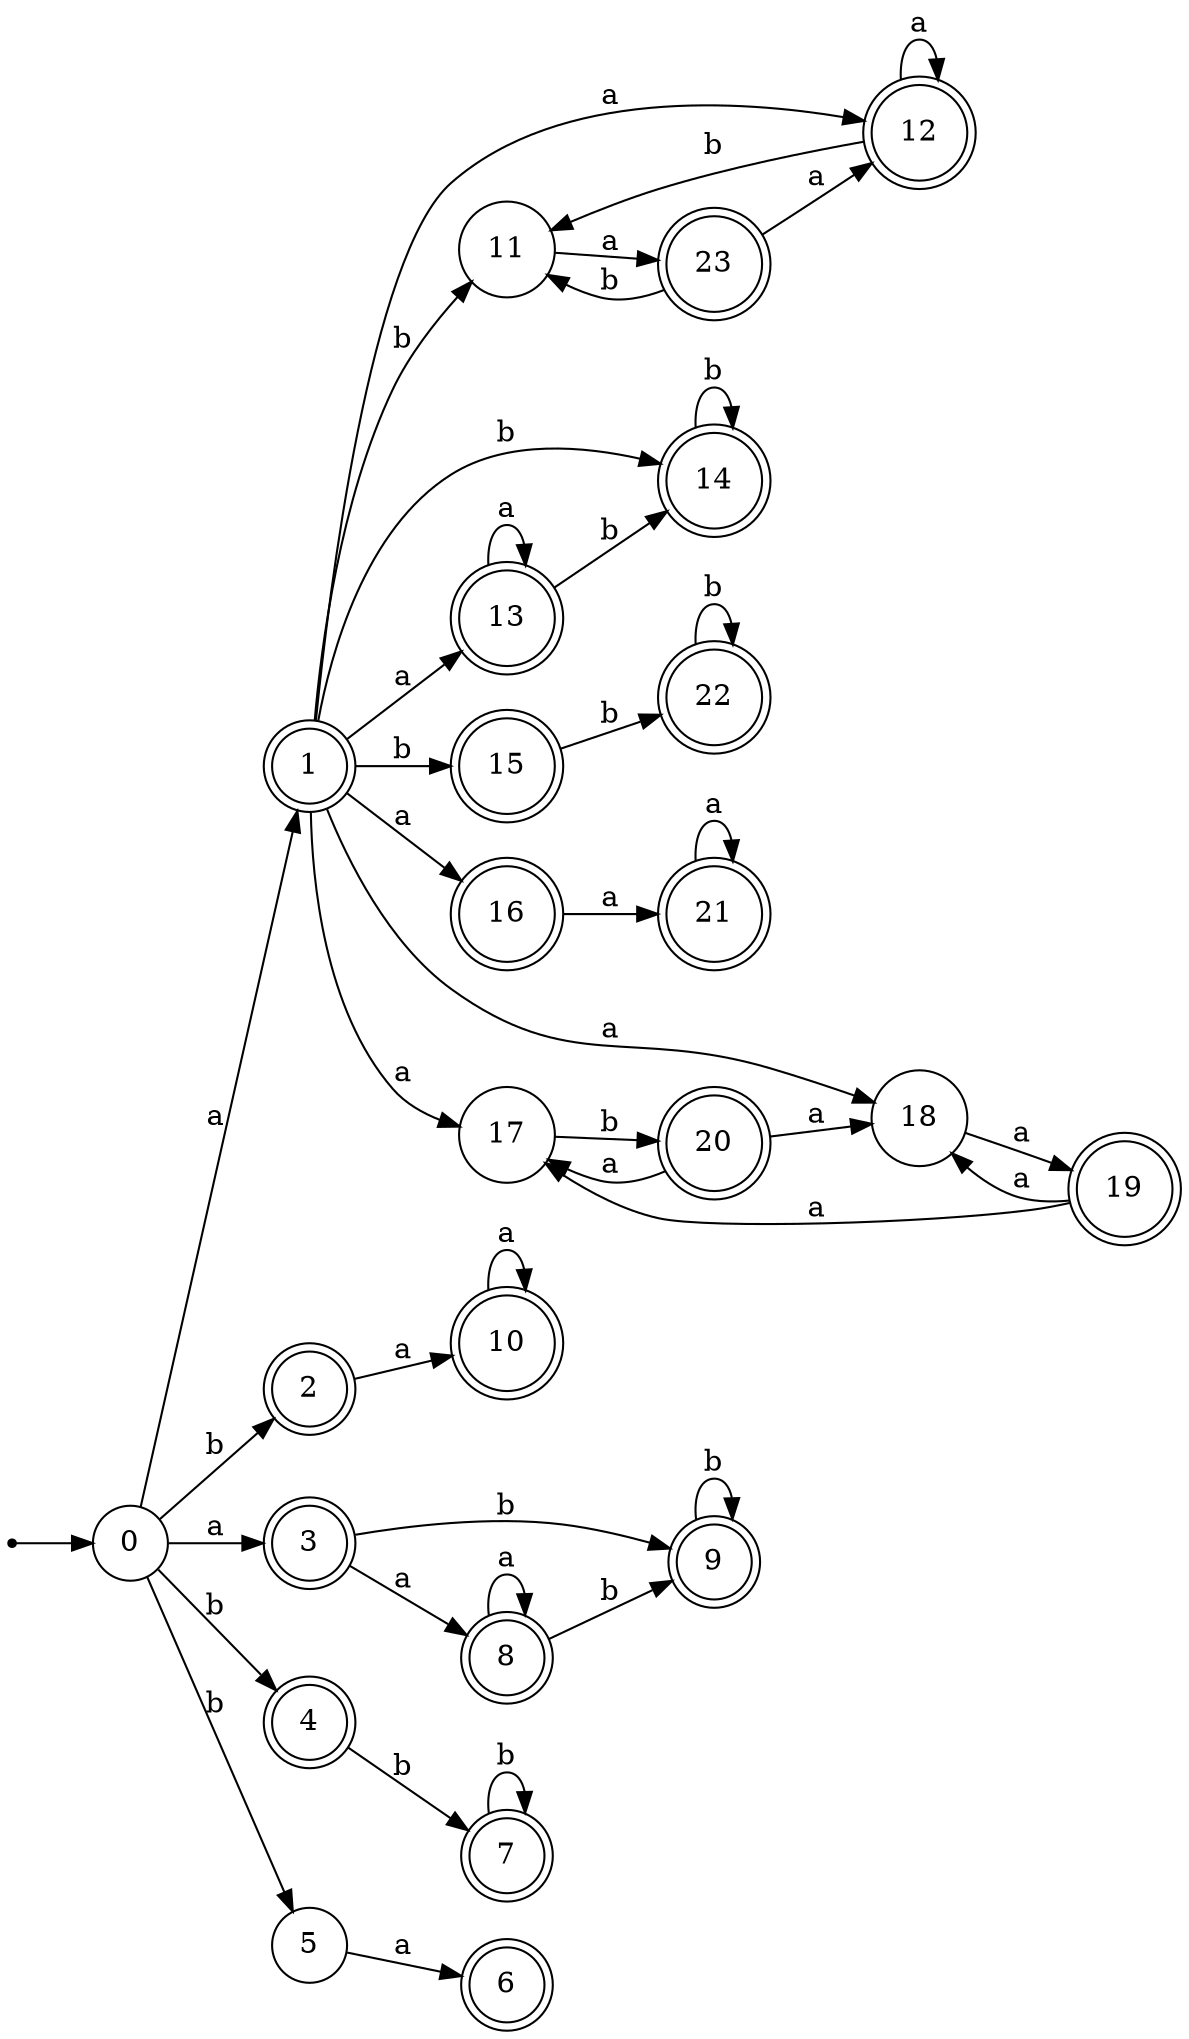 digraph finite_state_machine {
rankdir=LR;
size="20,20";
node [shape = point]; "dummy0"
node [shape = circle]; "0";
"dummy0" -> "0";
node [shape = doublecircle]; "1";node [shape = doublecircle]; "2";node [shape = doublecircle]; "3";node [shape = doublecircle]; "4";node [shape = circle]; "5";
node [shape = doublecircle]; "6";node [shape = doublecircle]; "7";node [shape = doublecircle]; "8";node [shape = doublecircle]; "9";node [shape = doublecircle]; "10";node [shape = circle]; "11";
node [shape = doublecircle]; "12";node [shape = doublecircle]; "13";node [shape = doublecircle]; "14";node [shape = doublecircle]; "15";node [shape = doublecircle]; "16";node [shape = circle]; "17";
node [shape = circle]; "18";
node [shape = doublecircle]; "19";node [shape = doublecircle]; "20";node [shape = doublecircle]; "21";node [shape = doublecircle]; "22";node [shape = doublecircle]; "23";"0" -> "1" [label = "a"];
 "0" -> "3" [label = "a"];
 "0" -> "2" [label = "b"];
 "0" -> "4" [label = "b"];
 "0" -> "5" [label = "b"];
 "5" -> "6" [label = "a"];
 "4" -> "7" [label = "b"];
 "7" -> "7" [label = "b"];
 "3" -> "8" [label = "a"];
 "3" -> "9" [label = "b"];
 "9" -> "9" [label = "b"];
 "8" -> "8" [label = "a"];
 "8" -> "9" [label = "b"];
 "2" -> "10" [label = "a"];
 "10" -> "10" [label = "a"];
 "1" -> "11" [label = "b"];
 "1" -> "14" [label = "b"];
 "1" -> "15" [label = "b"];
 "1" -> "16" [label = "a"];
 "1" -> "17" [label = "a"];
 "1" -> "18" [label = "a"];
 "1" -> "12" [label = "a"];
 "1" -> "13" [label = "a"];
 "18" -> "19" [label = "a"];
 "19" -> "17" [label = "a"];
 "19" -> "18" [label = "a"];
 "17" -> "20" [label = "b"];
 "20" -> "17" [label = "a"];
 "20" -> "18" [label = "a"];
 "16" -> "21" [label = "a"];
 "21" -> "21" [label = "a"];
 "15" -> "22" [label = "b"];
 "22" -> "22" [label = "b"];
 "14" -> "14" [label = "b"];
 "13" -> "13" [label = "a"];
 "13" -> "14" [label = "b"];
 "12" -> "12" [label = "a"];
 "12" -> "11" [label = "b"];
 "11" -> "23" [label = "a"];
 "23" -> "11" [label = "b"];
 "23" -> "12" [label = "a"];
 }

